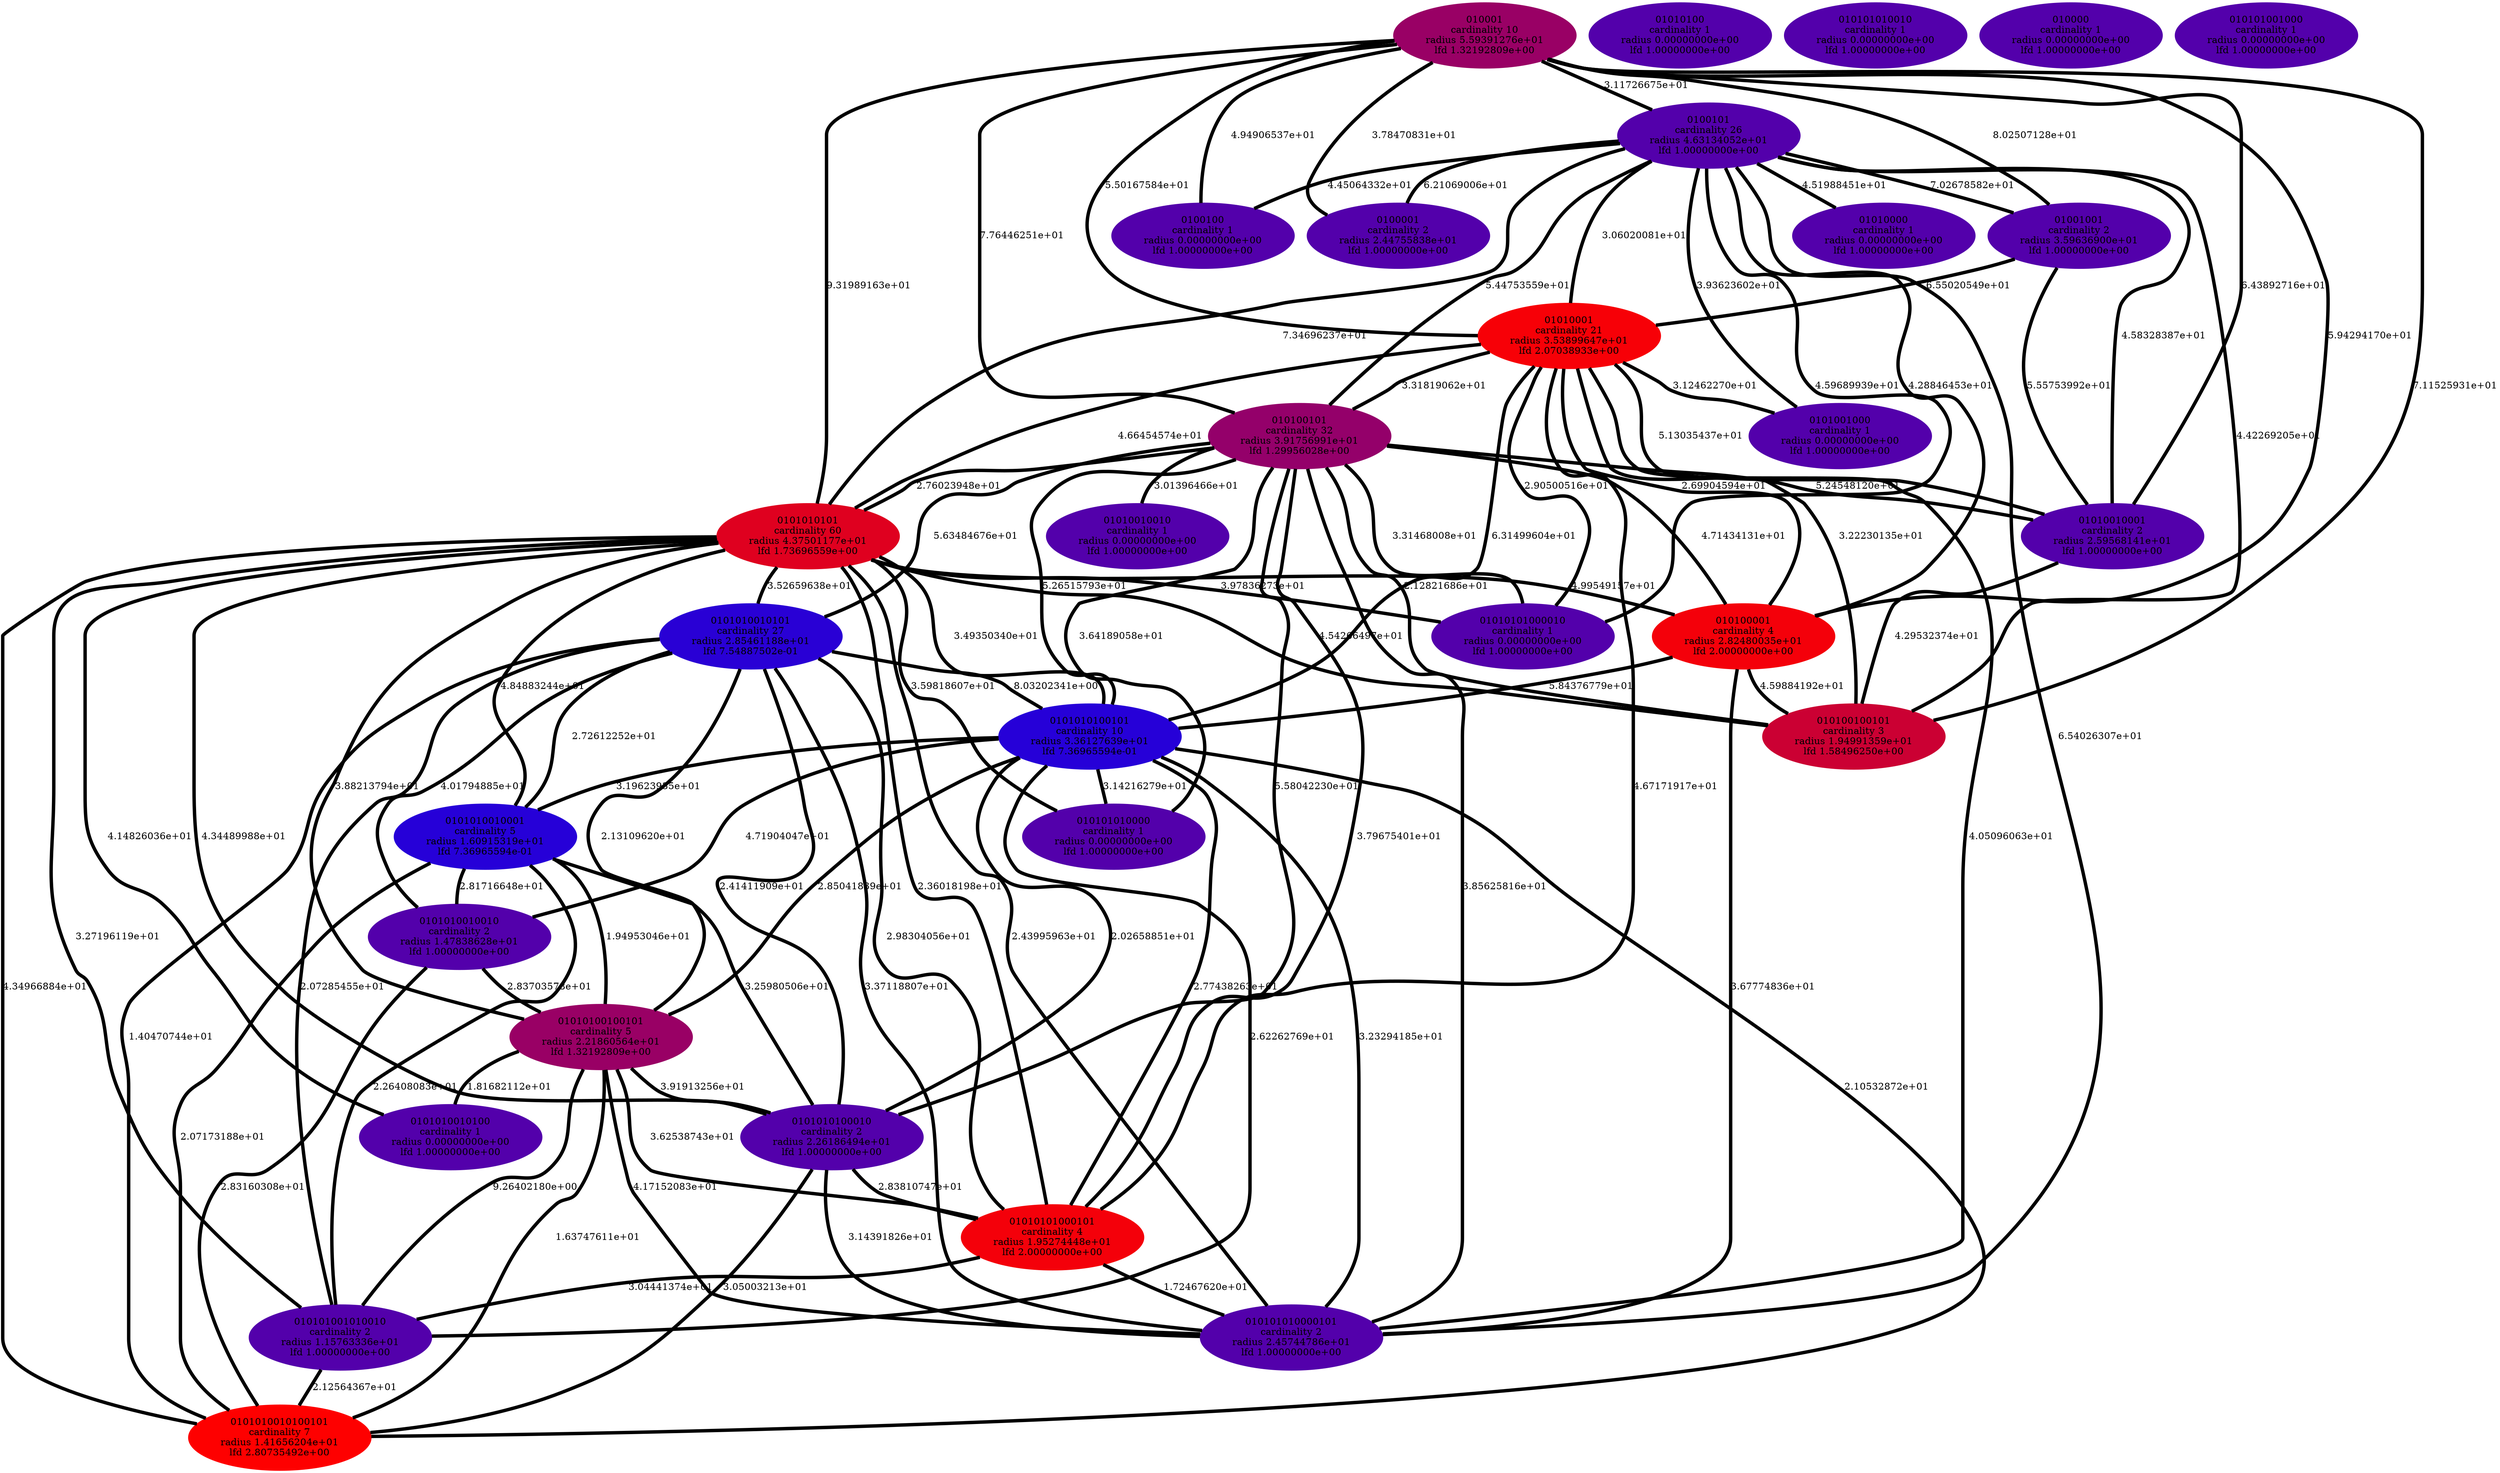 graph graph_neighborhood_optimal_34 {
    edge[style=solid, penwidth="5", labeldistance="10"]
    0101001000 [label="0101001000\ncardinality 1\nradius 0.00000000e+00\nlfd 1.00000000e+00", color="#5300AB", style="filled"]
    01010100 [label="01010100\ncardinality 1\nradius 0.00000000e+00\nlfd 1.00000000e+00", color="#5300AB", style="filled"]
    01010010001 [label="01010010001\ncardinality 2\nradius 2.59568141e+01\nlfd 1.00000000e+00", color="#5300AB", style="filled"]
    0101010010010 [label="0101010010010\ncardinality 2\nradius 1.47838628e+01\nlfd 1.00000000e+00", color="#5300AB", style="filled"]
    0101010010100 [label="0101010010100\ncardinality 1\nradius 0.00000000e+00\nlfd 1.00000000e+00", color="#5300AB", style="filled"]
    010101010010 [label="010101010010\ncardinality 1\nradius 0.00000000e+00\nlfd 1.00000000e+00", color="#5300AB", style="filled"]
    01010101000101 [label="01010101000101\ncardinality 4\nradius 1.95274448e+01\nlfd 2.00000000e+00", color="#F4000A", style="filled"]
    01010010010 [label="01010010010\ncardinality 1\nradius 0.00000000e+00\nlfd 1.00000000e+00", color="#5300AB", style="filled"]
    01010000 [label="01010000\ncardinality 1\nradius 0.00000000e+00\nlfd 1.00000000e+00", color="#5300AB", style="filled"]
    010100101 [label="010100101\ncardinality 32\nradius 3.91756991e+01\nlfd 1.29956028e+00", color="#94006A", style="filled"]
    010000 [label="010000\ncardinality 1\nradius 0.00000000e+00\nlfd 1.00000000e+00", color="#5300AB", style="filled"]
    010101001010010 [label="010101001010010\ncardinality 2\nradius 1.15763336e+01\nlfd 1.00000000e+00", color="#5300AB", style="filled"]
    010101001000 [label="010101001000\ncardinality 1\nradius 0.00000000e+00\nlfd 1.00000000e+00", color="#5300AB", style="filled"]
    010001 [label="010001\ncardinality 10\nradius 5.59391276e+01\nlfd 1.32192809e+00", color="#990065", style="filled"]
    0100100 [label="0100100\ncardinality 1\nradius 0.00000000e+00\nlfd 1.00000000e+00", color="#5300AB", style="filled"]
    0100001 [label="0100001\ncardinality 2\nradius 2.44755838e+01\nlfd 1.00000000e+00", color="#5300AB", style="filled"]
    0100101 [label="0100101\ncardinality 26\nradius 4.63134052e+01\nlfd 1.00000000e+00", color="#5300AB", style="filled"]
    01001001 [label="01001001\ncardinality 2\nradius 3.59636900e+01\nlfd 1.00000000e+00", color="#5300AB", style="filled"]
    01010001 [label="01010001\ncardinality 21\nradius 3.53899647e+01\nlfd 2.07038933e+00", color="#F70007", style="filled"]
    0101010010100101 [label="0101010010100101\ncardinality 7\nradius 1.41656204e+01\nlfd 2.80735492e+00", color="#FE0000", style="filled"]
    010100100101 [label="010100100101\ncardinality 3\nradius 1.94991359e+01\nlfd 1.58496250e+00", color="#CB0033", style="filled"]
    0101010010001 [label="0101010010001\ncardinality 5\nradius 1.60915319e+01\nlfd 7.36965594e-01", color="#2600D8", style="filled"]
    010101010000101 [label="010101010000101\ncardinality 2\nradius 2.45744786e+01\nlfd 1.00000000e+00", color="#5300AB", style="filled"]
    0101010100101 [label="0101010100101\ncardinality 10\nradius 3.36127639e+01\nlfd 7.36965594e-01", color="#2600D8", style="filled"]
    0101010100010 [label="0101010100010\ncardinality 2\nradius 2.26186494e+01\nlfd 1.00000000e+00", color="#5300AB", style="filled"]
    010101010000 [label="010101010000\ncardinality 1\nradius 0.00000000e+00\nlfd 1.00000000e+00", color="#5300AB", style="filled"]
    01010101000010 [label="01010101000010\ncardinality 1\nradius 0.00000000e+00\nlfd 1.00000000e+00", color="#5300AB", style="filled"]
    010100001 [label="010100001\ncardinality 4\nradius 2.82480035e+01\nlfd 2.00000000e+00", color="#F4000A", style="filled"]
    0101010010101 [label="0101010010101\ncardinality 27\nradius 2.85461188e+01\nlfd 7.54887502e-01", color="#2900D5", style="filled"]
    01010100100101 [label="01010100100101\ncardinality 5\nradius 2.21860564e+01\nlfd 1.32192809e+00", color="#990065", style="filled"]
    0101010101 [label="0101010101\ncardinality 60\nradius 4.37501177e+01\nlfd 1.73696559e+00", color="#DF001F", style="filled"]
    01010101000101 -- 010101001010010 [label="3.04441374e+01"]
    0101010010101 -- 0101010010100101 [label="1.40470744e+01"]
    0100101 -- 01010101000010 [label="4.59689939e+01"]
    0101010010001 -- 0101010010100101 [label="2.07173188e+01"]
    0101010101 -- 01010101000010 [label="3.97836273e+01"]
    0101010010101 -- 010101001010010 [label="2.07285455e+01"]
    0101010100101 -- 01010101000101 [label="2.77438263e+01"]
    010100101 -- 010101010000101 [label="3.85625816e+01"]
    0100101 -- 010100100101 [label="4.42269205e+01"]
    0101010010010 -- 0101010010100101 [label="2.83160308e+01"]
    0101010010101 -- 0101010010010 [label="4.01794885e+01"]
    0101010101 -- 010101010000101 [label="2.43995963e+01"]
    01010001 -- 0101001000 [label="3.12462270e+01"]
    01010100100101 -- 0101010010100101 [label="1.63747611e+01"]
    0101010100101 -- 01010100100101 [label="2.85041839e+01"]
    01010010001 -- 010100100101 [label="4.29532374e+01"]
    010100101 -- 01010010010 [label="3.01396466e+01"]
    01010001 -- 010100101 [label="3.31819062e+01"]
    010100101 -- 01010101000010 [label="3.31468008e+01"]
    0101010101 -- 010100001 [label="4.99549157e+01"]
    010100101 -- 01010010001 [label="5.24548120e+01"]
    0101010010101 -- 010101010000101 [label="3.37118807e+01"]
    0101010010101 -- 01010101000101 [label="2.98304056e+01"]
    0101010101 -- 010101001010010 [label="3.27196119e+01"]
    0101010100101 -- 010101010000101 [label="3.23294185e+01"]
    0101010101 -- 0101010010101 [label="3.52659638e+01"]
    010001 -- 01010001 [label="5.50167584e+01"]
    010100101 -- 0101010100010 [label="5.58042230e+01"]
    01010100100101 -- 010101010000101 [label="4.17152083e+01"]
    010001 -- 01010010001 [label="6.43892716e+01"]
    0100101 -- 0101010101 [label="7.34696237e+01"]
    010001 -- 01001001 [label="8.02507128e+01"]
    0101010010010 -- 01010100100101 [label="2.83703578e+01"]
    010100001 -- 010100100101 [label="4.59884192e+01"]
    01010100100101 -- 010101001010010 [label="9.26402180e+00"]
    01010001 -- 01010010001 [label="5.13035437e+01"]
    010001 -- 010100101 [label="7.76446251e+01"]
    010001 -- 010100001 [label="5.94294170e+01"]
    010100101 -- 0101010101 [label="2.76023948e+01"]
    01001001 -- 01010010001 [label="5.55753992e+01"]
    0100101 -- 0100100 [label="4.45064332e+01"]
    0100101 -- 01010000 [label="4.51988451e+01"]
    0101010100101 -- 0101010010100101 [label="2.10532872e+01"]
    01010001 -- 010101010000101 [label="4.05096063e+01"]
    0101010010001 -- 0101010100010 [label="3.25980506e+01"]
    0100101 -- 010100001 [label="4.28846453e+01"]
    0101010010001 -- 010101001010010 [label="2.26408083e+01"]
    01010001 -- 0101010101 [label="4.66454574e+01"]
    0100101 -- 010100101 [label="5.44753559e+01"]
    01010100100101 -- 01010101000101 [label="3.62538743e+01"]
    0101010100010 -- 0101010010100101 [label="3.05003213e+01"]
    0101010100101 -- 0101010100010 [label="2.02658851e+01"]
    010100101 -- 010100001 [label="4.71434131e+01"]
    0101010010101 -- 01010100100101 [label="2.13109620e+01"]
    0101010100101 -- 0101010010010 [label="4.71904047e+01"]
    01010100100101 -- 0101010100010 [label="3.91913256e+01"]
    0101010101 -- 0101010100101 [label="3.49350340e+01"]
    0101010101 -- 01010100100101 [label="3.88213794e+01"]
    0101010101 -- 0101010010001 [label="4.84883244e+01"]
    0100101 -- 01010001 [label="3.06020081e+01"]
    010100101 -- 0101010100101 [label="5.26515793e+01"]
    0101010010001 -- 01010100100101 [label="1.94953046e+01"]
    01010101000101 -- 010101010000101 [label="1.72467620e+01"]
    0101010101 -- 0101010100010 [label="4.34489988e+01"]
    010100001 -- 0101010100101 [label="5.84376779e+01"]
    0101010101 -- 0101010010100 [label="4.14826036e+01"]
    0100101 -- 01001001 [label="7.02678582e+01"]
    010001 -- 0100100 [label="4.94906537e+01"]
    0101010100010 -- 010101010000101 [label="3.14391826e+01"]
    0101010010101 -- 0101010100010 [label="2.41411909e+01"]
    0101010100101 -- 010101001010010 [label="2.62262769e+01"]
    01010001 -- 010100100101 [label="3.22230135e+01"]
    010100101 -- 0101010010101 [label="5.63484676e+01"]
    010001 -- 010100100101 [label="7.11525931e+01"]
    0101010010001 -- 0101010010010 [label="2.81716648e+01"]
    0100101 -- 01010010001 [label="4.58328387e+01"]
    010001 -- 0100001 [label="3.78470831e+01"]
    0101010100101 -- 010101010000 [label="3.14216279e+01"]
    0100101 -- 0101001000 [label="3.93623602e+01"]
    01001001 -- 01010001 [label="6.55020549e+01"]
    01010001 -- 010100001 [label="2.69904594e+01"]
    01010100100101 -- 0101010010100 [label="1.81682112e+01"]
    0101010010101 -- 0101010010001 [label="2.72612252e+01"]
    0101010100101 -- 0101010010001 [label="3.19623935e+01"]
    0101010101 -- 010101010000 [label="3.59818607e+01"]
    010001 -- 0101010101 [label="9.31989163e+01"]
    01010001 -- 0101010100101 [label="6.31499604e+01"]
    010100101 -- 01010101000101 [label="3.79675401e+01"]
    010100101 -- 010100100101 [label="2.12821686e+01"]
    01010001 -- 01010101000010 [label="2.90500516e+01"]
    0100101 -- 010101010000101 [label="6.54026307e+01"]
    010100101 -- 010101010000 [label="3.64189058e+01"]
    01010001 -- 01010101000101 [label="4.67171917e+01"]
    0100101 -- 0100001 [label="6.21069006e+01"]
    0101010101 -- 0101010010100101 [label="4.34966884e+01"]
    010101001010010 -- 0101010010100101 [label="2.12564367e+01"]
    0101010100010 -- 01010101000101 [label="2.83810747e+01"]
    0101010010101 -- 0101010100101 [label="8.03202341e+00"]
    010001 -- 0100101 [label="3.11726675e+01"]
    010100001 -- 010101010000101 [label="3.67774836e+01"]
    0101010101 -- 01010101000101 [label="2.36018198e+01"]
    0101010101 -- 010100100101 [label="4.54266497e+01"]
}
